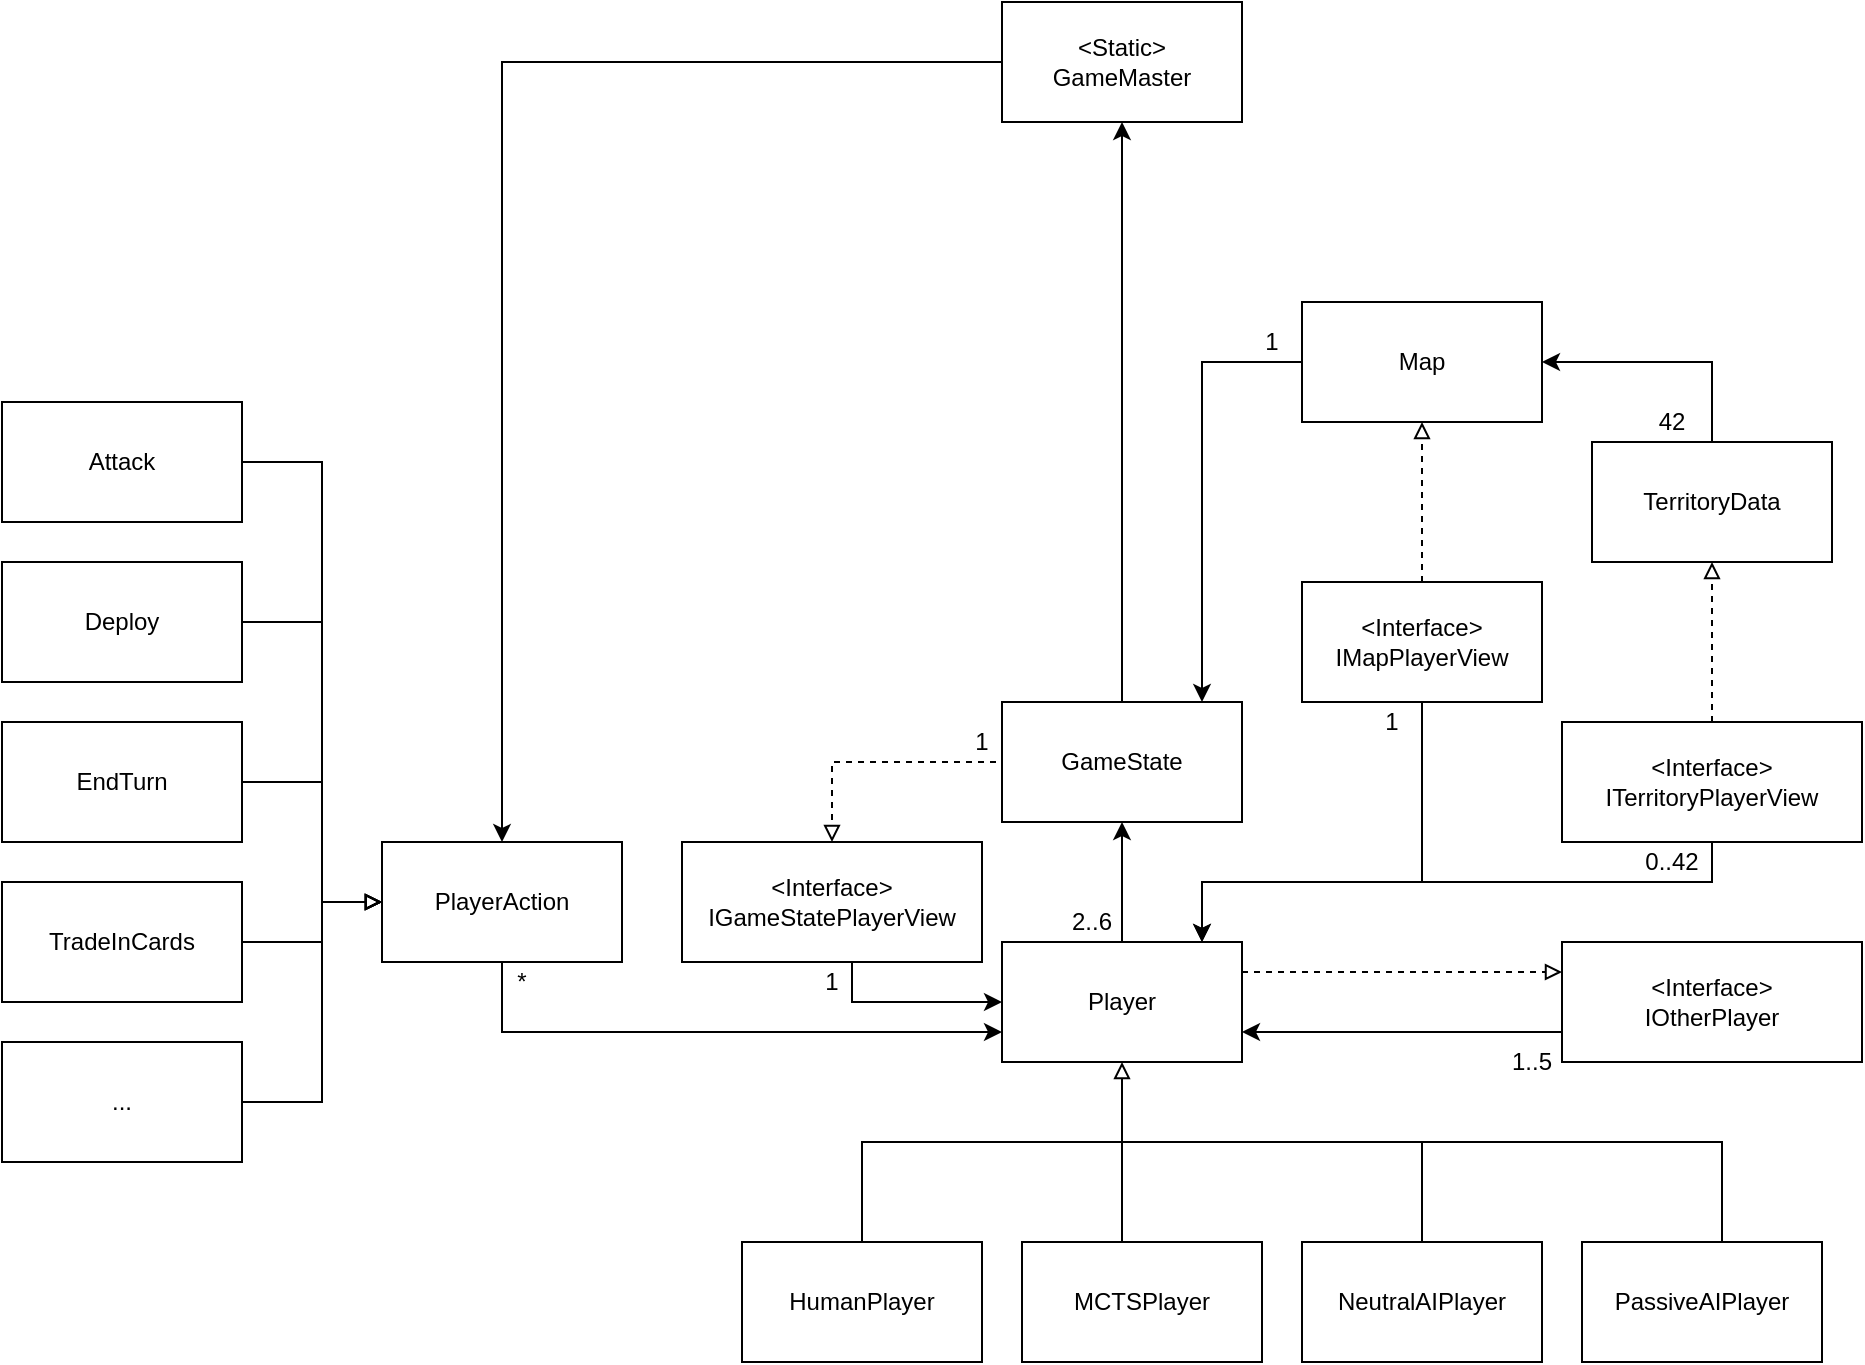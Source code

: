 <mxfile version="24.0.1" type="device">
  <diagram name="Page-1" id="2JphEn8HqCkv8Bs4syvc">
    <mxGraphModel dx="2159" dy="1909" grid="1" gridSize="10" guides="1" tooltips="1" connect="1" arrows="1" fold="1" page="1" pageScale="1" pageWidth="827" pageHeight="1169" math="0" shadow="0">
      <root>
        <mxCell id="0" />
        <mxCell id="1" parent="0" />
        <mxCell id="Po7H30uP2uQ3qFQVbLjI-19" style="edgeStyle=orthogonalEdgeStyle;rounded=0;orthogonalLoop=1;jettySize=auto;html=1;endArrow=block;endFill=0;dashed=1;exitX=0;exitY=0.75;exitDx=0;exitDy=0;" parent="1" source="Po7H30uP2uQ3qFQVbLjI-1" target="Po7H30uP2uQ3qFQVbLjI-18" edge="1">
          <mxGeometry relative="1" as="geometry">
            <Array as="points">
              <mxPoint x="320" y="220" />
              <mxPoint x="235" y="220" />
            </Array>
          </mxGeometry>
        </mxCell>
        <mxCell id="FmXlk5GtassXkNxatjxH-12" style="edgeStyle=orthogonalEdgeStyle;rounded=0;orthogonalLoop=1;jettySize=auto;html=1;entryX=0.5;entryY=1;entryDx=0;entryDy=0;" edge="1" parent="1" source="Po7H30uP2uQ3qFQVbLjI-1" target="FmXlk5GtassXkNxatjxH-11">
          <mxGeometry relative="1" as="geometry" />
        </mxCell>
        <mxCell id="Po7H30uP2uQ3qFQVbLjI-1" value="GameState" style="rounded=0;whiteSpace=wrap;html=1;" parent="1" vertex="1">
          <mxGeometry x="320" y="190" width="120" height="60" as="geometry" />
        </mxCell>
        <mxCell id="Po7H30uP2uQ3qFQVbLjI-15" style="edgeStyle=orthogonalEdgeStyle;rounded=0;orthogonalLoop=1;jettySize=auto;html=1;entryX=0.5;entryY=1;entryDx=0;entryDy=0;endArrow=classic;endFill=1;" parent="1" source="Po7H30uP2uQ3qFQVbLjI-2" target="Po7H30uP2uQ3qFQVbLjI-1" edge="1">
          <mxGeometry relative="1" as="geometry" />
        </mxCell>
        <mxCell id="Po7H30uP2uQ3qFQVbLjI-2" value="Player" style="rounded=0;whiteSpace=wrap;html=1;" parent="1" vertex="1">
          <mxGeometry x="320" y="310" width="120" height="60" as="geometry" />
        </mxCell>
        <mxCell id="Po7H30uP2uQ3qFQVbLjI-6" style="edgeStyle=orthogonalEdgeStyle;rounded=0;orthogonalLoop=1;jettySize=auto;html=1;entryX=0.5;entryY=1;entryDx=0;entryDy=0;exitX=0.5;exitY=0;exitDx=0;exitDy=0;endArrow=block;endFill=0;" parent="1" source="Po7H30uP2uQ3qFQVbLjI-3" target="Po7H30uP2uQ3qFQVbLjI-2" edge="1">
          <mxGeometry relative="1" as="geometry">
            <Array as="points">
              <mxPoint x="250" y="410" />
              <mxPoint x="380" y="410" />
            </Array>
          </mxGeometry>
        </mxCell>
        <mxCell id="Po7H30uP2uQ3qFQVbLjI-3" value="HumanPlayer" style="rounded=0;whiteSpace=wrap;html=1;" parent="1" vertex="1">
          <mxGeometry x="190" y="460" width="120" height="60" as="geometry" />
        </mxCell>
        <mxCell id="Po7H30uP2uQ3qFQVbLjI-42" style="edgeStyle=orthogonalEdgeStyle;rounded=0;orthogonalLoop=1;jettySize=auto;html=1;endArrow=none;endFill=0;" parent="1" source="Po7H30uP2uQ3qFQVbLjI-5" edge="1">
          <mxGeometry relative="1" as="geometry">
            <mxPoint x="380" y="410" as="targetPoint" />
            <Array as="points">
              <mxPoint x="530" y="410" />
            </Array>
          </mxGeometry>
        </mxCell>
        <mxCell id="Po7H30uP2uQ3qFQVbLjI-45" style="edgeStyle=orthogonalEdgeStyle;rounded=0;orthogonalLoop=1;jettySize=auto;html=1;endArrow=none;endFill=0;" parent="1" source="Po7H30uP2uQ3qFQVbLjI-4" edge="1">
          <mxGeometry relative="1" as="geometry">
            <mxPoint x="380" y="410" as="targetPoint" />
            <Array as="points">
              <mxPoint x="380" y="450" />
              <mxPoint x="380" y="450" />
            </Array>
          </mxGeometry>
        </mxCell>
        <mxCell id="Po7H30uP2uQ3qFQVbLjI-4" value="MCTSPlayer" style="rounded=0;whiteSpace=wrap;html=1;" parent="1" vertex="1">
          <mxGeometry x="330" y="460" width="120" height="60" as="geometry" />
        </mxCell>
        <mxCell id="Po7H30uP2uQ3qFQVbLjI-5" value="NeutralAIPlayer" style="rounded=0;whiteSpace=wrap;html=1;" parent="1" vertex="1">
          <mxGeometry x="470" y="460" width="120" height="60" as="geometry" />
        </mxCell>
        <mxCell id="Po7H30uP2uQ3qFQVbLjI-13" value="PassiveAIPlayer" style="rounded=0;whiteSpace=wrap;html=1;" parent="1" vertex="1">
          <mxGeometry x="610" y="460" width="120" height="60" as="geometry" />
        </mxCell>
        <mxCell id="Po7H30uP2uQ3qFQVbLjI-16" value="2..6" style="text;html=1;strokeColor=none;fillColor=none;align=center;verticalAlign=middle;whiteSpace=wrap;rounded=0;" parent="1" vertex="1">
          <mxGeometry x="350" y="290" width="30" height="20" as="geometry" />
        </mxCell>
        <mxCell id="Po7H30uP2uQ3qFQVbLjI-20" style="edgeStyle=orthogonalEdgeStyle;rounded=0;orthogonalLoop=1;jettySize=auto;html=1;entryX=0;entryY=0.5;entryDx=0;entryDy=0;exitX=0.5;exitY=1;exitDx=0;exitDy=0;" parent="1" source="Po7H30uP2uQ3qFQVbLjI-18" target="Po7H30uP2uQ3qFQVbLjI-2" edge="1">
          <mxGeometry relative="1" as="geometry">
            <Array as="points">
              <mxPoint x="245" y="340" />
            </Array>
          </mxGeometry>
        </mxCell>
        <mxCell id="Po7H30uP2uQ3qFQVbLjI-18" value="&amp;lt;Interface&amp;gt;&lt;br&gt;IGameStatePlayerView" style="rounded=0;whiteSpace=wrap;html=1;" parent="1" vertex="1">
          <mxGeometry x="160" y="260" width="150" height="60" as="geometry" />
        </mxCell>
        <mxCell id="Po7H30uP2uQ3qFQVbLjI-21" value="1" style="text;html=1;strokeColor=none;fillColor=none;align=center;verticalAlign=middle;whiteSpace=wrap;rounded=0;" parent="1" vertex="1">
          <mxGeometry x="225" y="320" width="20" height="20" as="geometry" />
        </mxCell>
        <mxCell id="Po7H30uP2uQ3qFQVbLjI-25" style="edgeStyle=orthogonalEdgeStyle;rounded=0;orthogonalLoop=1;jettySize=auto;html=1;entryX=1;entryY=0.75;entryDx=0;entryDy=0;" parent="1" source="Po7H30uP2uQ3qFQVbLjI-23" target="Po7H30uP2uQ3qFQVbLjI-2" edge="1">
          <mxGeometry relative="1" as="geometry">
            <Array as="points">
              <mxPoint x="500" y="355" />
              <mxPoint x="500" y="355" />
            </Array>
          </mxGeometry>
        </mxCell>
        <mxCell id="Po7H30uP2uQ3qFQVbLjI-23" value="&amp;lt;Interface&amp;gt;&lt;br&gt;IOtherPlayer" style="rounded=0;whiteSpace=wrap;html=1;" parent="1" vertex="1">
          <mxGeometry x="600" y="310" width="150" height="60" as="geometry" />
        </mxCell>
        <mxCell id="Po7H30uP2uQ3qFQVbLjI-24" style="edgeStyle=orthogonalEdgeStyle;rounded=0;orthogonalLoop=1;jettySize=auto;html=1;endArrow=block;endFill=0;dashed=1;exitX=1;exitY=0.25;exitDx=0;exitDy=0;entryX=0;entryY=0.25;entryDx=0;entryDy=0;" parent="1" source="Po7H30uP2uQ3qFQVbLjI-2" target="Po7H30uP2uQ3qFQVbLjI-23" edge="1">
          <mxGeometry relative="1" as="geometry">
            <mxPoint x="330" y="230" as="sourcePoint" />
            <mxPoint x="280" y="230" as="targetPoint" />
          </mxGeometry>
        </mxCell>
        <mxCell id="Po7H30uP2uQ3qFQVbLjI-26" value="1..5" style="text;html=1;strokeColor=none;fillColor=none;align=center;verticalAlign=middle;whiteSpace=wrap;rounded=0;" parent="1" vertex="1">
          <mxGeometry x="570" y="360" width="30" height="20" as="geometry" />
        </mxCell>
        <mxCell id="FmXlk5GtassXkNxatjxH-20" style="edgeStyle=orthogonalEdgeStyle;rounded=0;orthogonalLoop=1;jettySize=auto;html=1;" edge="1" parent="1" source="Po7H30uP2uQ3qFQVbLjI-27" target="FmXlk5GtassXkNxatjxH-14">
          <mxGeometry relative="1" as="geometry">
            <Array as="points">
              <mxPoint x="675" y="20" />
            </Array>
          </mxGeometry>
        </mxCell>
        <mxCell id="Po7H30uP2uQ3qFQVbLjI-27" value="TerritoryData" style="rounded=0;whiteSpace=wrap;html=1;" parent="1" vertex="1">
          <mxGeometry x="615" y="60" width="120" height="60" as="geometry" />
        </mxCell>
        <mxCell id="Po7H30uP2uQ3qFQVbLjI-29" value="42" style="text;html=1;strokeColor=none;fillColor=none;align=center;verticalAlign=middle;whiteSpace=wrap;rounded=0;" parent="1" vertex="1">
          <mxGeometry x="640" y="40" width="30" height="20" as="geometry" />
        </mxCell>
        <mxCell id="Po7H30uP2uQ3qFQVbLjI-31" value="&amp;lt;Interface&amp;gt;&lt;br&gt;ITerritoryPlayerView" style="rounded=0;whiteSpace=wrap;html=1;" parent="1" vertex="1">
          <mxGeometry x="600" y="200" width="150" height="60" as="geometry" />
        </mxCell>
        <mxCell id="Po7H30uP2uQ3qFQVbLjI-32" style="edgeStyle=orthogonalEdgeStyle;rounded=0;orthogonalLoop=1;jettySize=auto;html=1;endArrow=block;endFill=0;dashed=1;exitX=0.5;exitY=0;exitDx=0;exitDy=0;" parent="1" source="Po7H30uP2uQ3qFQVbLjI-31" target="Po7H30uP2uQ3qFQVbLjI-27" edge="1">
          <mxGeometry relative="1" as="geometry">
            <mxPoint x="450" y="335" as="sourcePoint" />
            <mxPoint x="580" y="150" as="targetPoint" />
          </mxGeometry>
        </mxCell>
        <mxCell id="Po7H30uP2uQ3qFQVbLjI-33" style="edgeStyle=orthogonalEdgeStyle;rounded=0;orthogonalLoop=1;jettySize=auto;html=1;" parent="1" source="Po7H30uP2uQ3qFQVbLjI-31" target="Po7H30uP2uQ3qFQVbLjI-2" edge="1">
          <mxGeometry relative="1" as="geometry">
            <mxPoint x="520" y="365" as="sourcePoint" />
            <mxPoint x="450" y="365" as="targetPoint" />
            <Array as="points">
              <mxPoint x="675" y="280" />
              <mxPoint x="420" y="280" />
            </Array>
          </mxGeometry>
        </mxCell>
        <mxCell id="Po7H30uP2uQ3qFQVbLjI-34" value="0..42" style="text;html=1;strokeColor=none;fillColor=none;align=center;verticalAlign=middle;whiteSpace=wrap;rounded=0;" parent="1" vertex="1">
          <mxGeometry x="640" y="260" width="30" height="20" as="geometry" />
        </mxCell>
        <mxCell id="Po7H30uP2uQ3qFQVbLjI-38" style="edgeStyle=orthogonalEdgeStyle;rounded=0;orthogonalLoop=1;jettySize=auto;html=1;entryX=0;entryY=0.75;entryDx=0;entryDy=0;" parent="1" source="Po7H30uP2uQ3qFQVbLjI-35" target="Po7H30uP2uQ3qFQVbLjI-2" edge="1">
          <mxGeometry relative="1" as="geometry">
            <Array as="points">
              <mxPoint x="70" y="355" />
            </Array>
          </mxGeometry>
        </mxCell>
        <mxCell id="Po7H30uP2uQ3qFQVbLjI-35" value="&lt;div&gt;&lt;span style=&quot;background-color: initial;&quot;&gt;PlayerAction&lt;/span&gt;&lt;br&gt;&lt;/div&gt;" style="rounded=0;whiteSpace=wrap;html=1;" parent="1" vertex="1">
          <mxGeometry x="10" y="260" width="120" height="60" as="geometry" />
        </mxCell>
        <mxCell id="Po7H30uP2uQ3qFQVbLjI-39" value="*" style="text;html=1;strokeColor=none;fillColor=none;align=center;verticalAlign=middle;whiteSpace=wrap;rounded=0;" parent="1" vertex="1">
          <mxGeometry x="70" y="320" width="20" height="20" as="geometry" />
        </mxCell>
        <mxCell id="Po7H30uP2uQ3qFQVbLjI-41" value="1" style="text;html=1;strokeColor=none;fillColor=none;align=center;verticalAlign=middle;whiteSpace=wrap;rounded=0;" parent="1" vertex="1">
          <mxGeometry x="300" y="200" width="20" height="20" as="geometry" />
        </mxCell>
        <mxCell id="Po7H30uP2uQ3qFQVbLjI-44" style="edgeStyle=orthogonalEdgeStyle;rounded=0;orthogonalLoop=1;jettySize=auto;html=1;endArrow=none;endFill=0;" parent="1" edge="1">
          <mxGeometry relative="1" as="geometry">
            <mxPoint x="530" y="410" as="targetPoint" />
            <mxPoint x="680" y="460" as="sourcePoint" />
            <Array as="points">
              <mxPoint x="680" y="410" />
            </Array>
          </mxGeometry>
        </mxCell>
        <mxCell id="FmXlk5GtassXkNxatjxH-2" style="edgeStyle=orthogonalEdgeStyle;rounded=0;orthogonalLoop=1;jettySize=auto;html=1;entryX=0;entryY=0.5;entryDx=0;entryDy=0;endArrow=block;endFill=0;" edge="1" parent="1" source="FmXlk5GtassXkNxatjxH-1" target="Po7H30uP2uQ3qFQVbLjI-35">
          <mxGeometry relative="1" as="geometry">
            <Array as="points">
              <mxPoint x="-20" y="70" />
              <mxPoint x="-20" y="290" />
            </Array>
          </mxGeometry>
        </mxCell>
        <mxCell id="FmXlk5GtassXkNxatjxH-1" value="&lt;div&gt;&lt;span style=&quot;background-color: initial;&quot;&gt;Attack&lt;/span&gt;&lt;br&gt;&lt;/div&gt;" style="rounded=0;whiteSpace=wrap;html=1;" vertex="1" parent="1">
          <mxGeometry x="-180" y="40" width="120" height="60" as="geometry" />
        </mxCell>
        <mxCell id="FmXlk5GtassXkNxatjxH-4" style="edgeStyle=orthogonalEdgeStyle;rounded=0;orthogonalLoop=1;jettySize=auto;html=1;endArrow=block;endFill=0;" edge="1" parent="1" source="FmXlk5GtassXkNxatjxH-3" target="Po7H30uP2uQ3qFQVbLjI-35">
          <mxGeometry relative="1" as="geometry">
            <Array as="points">
              <mxPoint x="-20" y="150" />
              <mxPoint x="-20" y="290" />
            </Array>
          </mxGeometry>
        </mxCell>
        <mxCell id="FmXlk5GtassXkNxatjxH-3" value="&lt;div&gt;&lt;span style=&quot;background-color: initial;&quot;&gt;Deploy&lt;/span&gt;&lt;br&gt;&lt;/div&gt;" style="rounded=0;whiteSpace=wrap;html=1;" vertex="1" parent="1">
          <mxGeometry x="-180" y="120" width="120" height="60" as="geometry" />
        </mxCell>
        <mxCell id="FmXlk5GtassXkNxatjxH-5" value="&lt;div&gt;&lt;span style=&quot;background-color: initial;&quot;&gt;EndTurn&lt;/span&gt;&lt;br&gt;&lt;/div&gt;" style="rounded=0;whiteSpace=wrap;html=1;" vertex="1" parent="1">
          <mxGeometry x="-180" y="200" width="120" height="60" as="geometry" />
        </mxCell>
        <mxCell id="FmXlk5GtassXkNxatjxH-6" style="edgeStyle=orthogonalEdgeStyle;rounded=0;orthogonalLoop=1;jettySize=auto;html=1;endArrow=block;endFill=0;" edge="1" parent="1" source="FmXlk5GtassXkNxatjxH-5" target="Po7H30uP2uQ3qFQVbLjI-35">
          <mxGeometry relative="1" as="geometry">
            <mxPoint x="-160" y="300" as="sourcePoint" />
            <mxPoint x="-20" y="400" as="targetPoint" />
            <Array as="points">
              <mxPoint x="-20" y="230" />
              <mxPoint x="-20" y="290" />
            </Array>
          </mxGeometry>
        </mxCell>
        <mxCell id="FmXlk5GtassXkNxatjxH-8" style="edgeStyle=orthogonalEdgeStyle;rounded=0;orthogonalLoop=1;jettySize=auto;html=1;endArrow=block;endFill=0;" edge="1" parent="1" source="FmXlk5GtassXkNxatjxH-7" target="Po7H30uP2uQ3qFQVbLjI-35">
          <mxGeometry relative="1" as="geometry">
            <Array as="points">
              <mxPoint x="-20" y="310" />
              <mxPoint x="-20" y="290" />
            </Array>
          </mxGeometry>
        </mxCell>
        <mxCell id="FmXlk5GtassXkNxatjxH-7" value="&lt;div&gt;&lt;span style=&quot;background-color: initial;&quot;&gt;TradeInCards&lt;/span&gt;&lt;br&gt;&lt;/div&gt;" style="rounded=0;whiteSpace=wrap;html=1;" vertex="1" parent="1">
          <mxGeometry x="-180" y="280" width="120" height="60" as="geometry" />
        </mxCell>
        <mxCell id="FmXlk5GtassXkNxatjxH-10" style="edgeStyle=orthogonalEdgeStyle;rounded=0;orthogonalLoop=1;jettySize=auto;html=1;entryX=0;entryY=0.5;entryDx=0;entryDy=0;endArrow=block;endFill=0;" edge="1" parent="1" source="FmXlk5GtassXkNxatjxH-9" target="Po7H30uP2uQ3qFQVbLjI-35">
          <mxGeometry relative="1" as="geometry">
            <Array as="points">
              <mxPoint x="-20" y="390" />
              <mxPoint x="-20" y="290" />
            </Array>
          </mxGeometry>
        </mxCell>
        <mxCell id="FmXlk5GtassXkNxatjxH-9" value="&lt;div&gt;&lt;span style=&quot;background-color: initial;&quot;&gt;...&lt;/span&gt;&lt;br&gt;&lt;/div&gt;" style="rounded=0;whiteSpace=wrap;html=1;" vertex="1" parent="1">
          <mxGeometry x="-180" y="360" width="120" height="60" as="geometry" />
        </mxCell>
        <mxCell id="FmXlk5GtassXkNxatjxH-18" style="edgeStyle=orthogonalEdgeStyle;rounded=0;orthogonalLoop=1;jettySize=auto;html=1;" edge="1" parent="1" source="FmXlk5GtassXkNxatjxH-11" target="Po7H30uP2uQ3qFQVbLjI-35">
          <mxGeometry relative="1" as="geometry" />
        </mxCell>
        <mxCell id="FmXlk5GtassXkNxatjxH-11" value="&lt;div&gt;&amp;lt;Static&amp;gt;&lt;/div&gt;GameMaster" style="rounded=0;whiteSpace=wrap;html=1;" vertex="1" parent="1">
          <mxGeometry x="320" y="-160" width="120" height="60" as="geometry" />
        </mxCell>
        <mxCell id="FmXlk5GtassXkNxatjxH-16" style="edgeStyle=orthogonalEdgeStyle;rounded=0;orthogonalLoop=1;jettySize=auto;html=1;" edge="1" parent="1" source="FmXlk5GtassXkNxatjxH-14" target="Po7H30uP2uQ3qFQVbLjI-1">
          <mxGeometry relative="1" as="geometry">
            <Array as="points">
              <mxPoint x="420" y="20" />
            </Array>
          </mxGeometry>
        </mxCell>
        <mxCell id="FmXlk5GtassXkNxatjxH-14" value="Map" style="rounded=0;whiteSpace=wrap;html=1;" vertex="1" parent="1">
          <mxGeometry x="470" y="-10" width="120" height="60" as="geometry" />
        </mxCell>
        <mxCell id="FmXlk5GtassXkNxatjxH-17" value="1" style="text;html=1;strokeColor=none;fillColor=none;align=center;verticalAlign=middle;whiteSpace=wrap;rounded=0;" vertex="1" parent="1">
          <mxGeometry x="440" width="30" height="20" as="geometry" />
        </mxCell>
        <mxCell id="FmXlk5GtassXkNxatjxH-22" style="edgeStyle=orthogonalEdgeStyle;rounded=0;orthogonalLoop=1;jettySize=auto;html=1;dashed=1;endArrow=block;endFill=0;" edge="1" parent="1" source="FmXlk5GtassXkNxatjxH-21" target="FmXlk5GtassXkNxatjxH-14">
          <mxGeometry relative="1" as="geometry" />
        </mxCell>
        <mxCell id="FmXlk5GtassXkNxatjxH-23" style="edgeStyle=orthogonalEdgeStyle;rounded=0;orthogonalLoop=1;jettySize=auto;html=1;" edge="1" parent="1" source="FmXlk5GtassXkNxatjxH-21" target="Po7H30uP2uQ3qFQVbLjI-2">
          <mxGeometry relative="1" as="geometry">
            <Array as="points">
              <mxPoint x="530" y="280" />
              <mxPoint x="420" y="280" />
            </Array>
          </mxGeometry>
        </mxCell>
        <mxCell id="FmXlk5GtassXkNxatjxH-21" value="&amp;lt;Interface&amp;gt;&lt;div&gt;IMapPlayerView&lt;/div&gt;" style="rounded=0;whiteSpace=wrap;html=1;" vertex="1" parent="1">
          <mxGeometry x="470" y="130" width="120" height="60" as="geometry" />
        </mxCell>
        <mxCell id="FmXlk5GtassXkNxatjxH-24" value="1" style="text;html=1;strokeColor=none;fillColor=none;align=center;verticalAlign=middle;whiteSpace=wrap;rounded=0;" vertex="1" parent="1">
          <mxGeometry x="500" y="190" width="30" height="20" as="geometry" />
        </mxCell>
      </root>
    </mxGraphModel>
  </diagram>
</mxfile>
